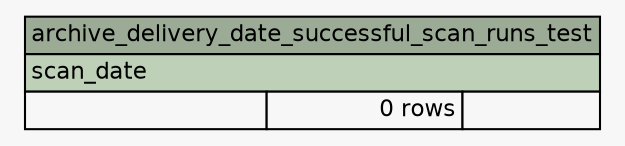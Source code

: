 // dot 2.2.1 on Windows 10 10.0
// SchemaSpy rev 590
digraph "archive_delivery_date_successful_scan_runs_test" {
  graph [
    rankdir="RL"
    bgcolor="#f7f7f7"
    nodesep="0.18"
    ranksep="0.46"
    fontname="Helvetica"
    fontsize="11"
  ];
  node [
    fontname="Helvetica"
    fontsize="11"
    shape="plaintext"
  ];
  edge [
    arrowsize="0.8"
  ];
  "archive_delivery_date_successful_scan_runs_test" [
    label=<
    <TABLE BORDER="0" CELLBORDER="1" CELLSPACING="0" BGCOLOR="#ffffff">
      <TR><TD COLSPAN="3" BGCOLOR="#9bab96" ALIGN="CENTER">archive_delivery_date_successful_scan_runs_test</TD></TR>
      <TR><TD PORT="scan_date" COLSPAN="3" BGCOLOR="#bed1b8" ALIGN="LEFT">scan_date</TD></TR>
      <TR><TD ALIGN="LEFT" BGCOLOR="#f7f7f7">  </TD><TD ALIGN="RIGHT" BGCOLOR="#f7f7f7">0 rows</TD><TD ALIGN="RIGHT" BGCOLOR="#f7f7f7">  </TD></TR>
    </TABLE>>
    URL="tables/archive_delivery_date_successful_scan_runs_test.html"
    tooltip="archive_delivery_date_successful_scan_runs_test"
  ];
}
